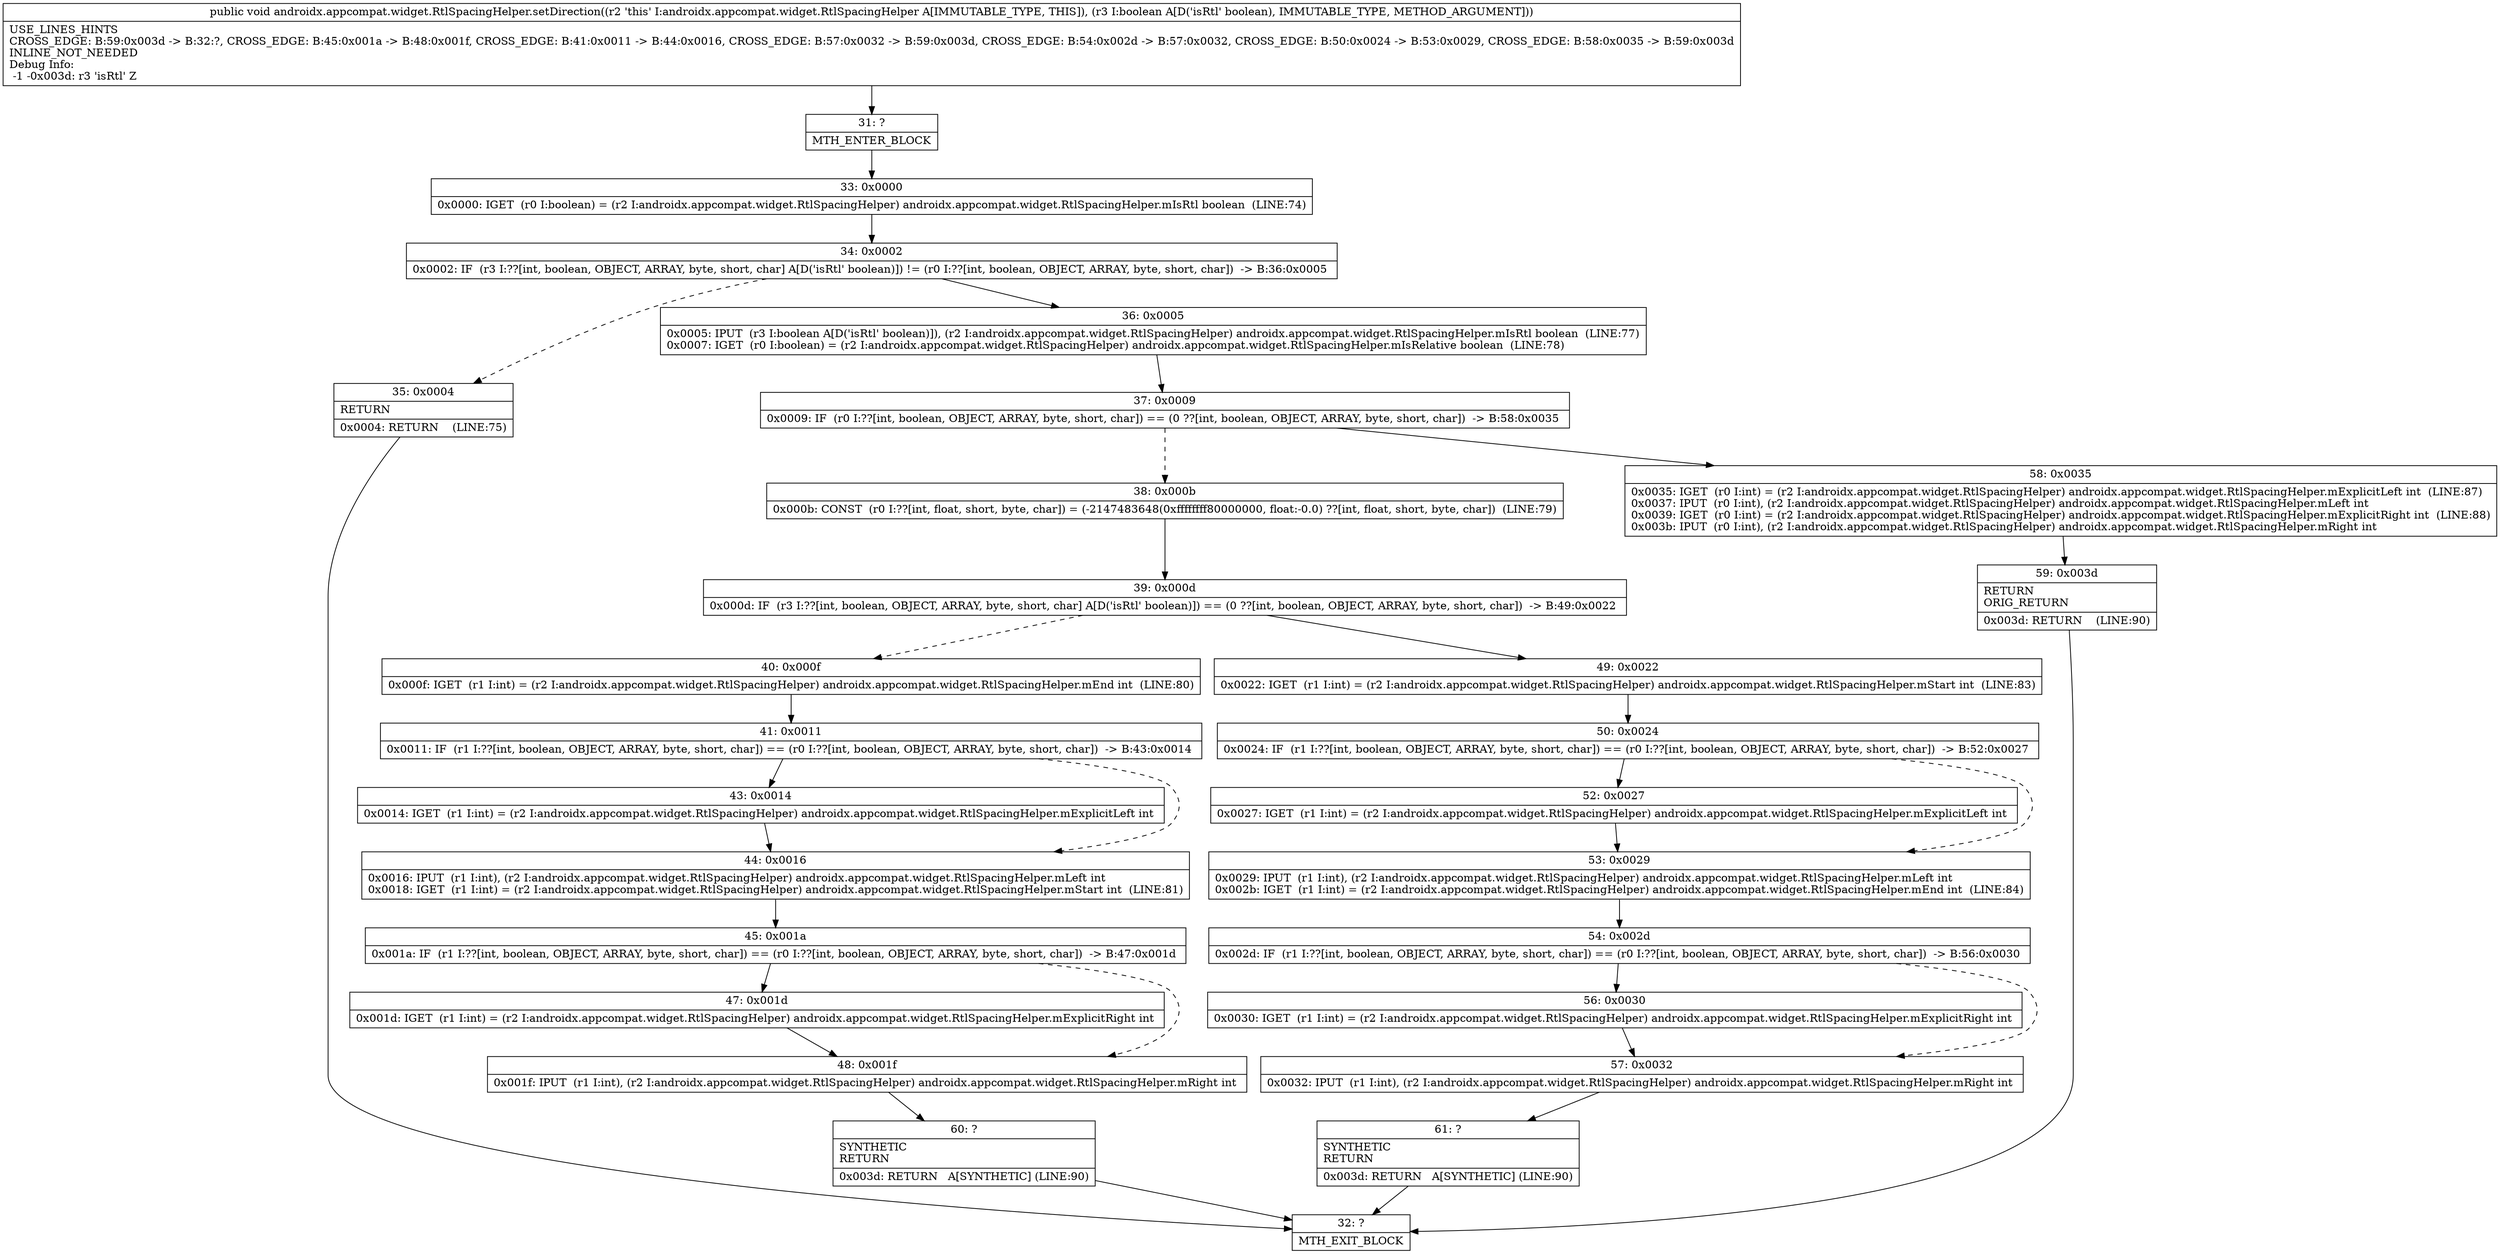 digraph "CFG forandroidx.appcompat.widget.RtlSpacingHelper.setDirection(Z)V" {
Node_31 [shape=record,label="{31\:\ ?|MTH_ENTER_BLOCK\l}"];
Node_33 [shape=record,label="{33\:\ 0x0000|0x0000: IGET  (r0 I:boolean) = (r2 I:androidx.appcompat.widget.RtlSpacingHelper) androidx.appcompat.widget.RtlSpacingHelper.mIsRtl boolean  (LINE:74)\l}"];
Node_34 [shape=record,label="{34\:\ 0x0002|0x0002: IF  (r3 I:??[int, boolean, OBJECT, ARRAY, byte, short, char] A[D('isRtl' boolean)]) != (r0 I:??[int, boolean, OBJECT, ARRAY, byte, short, char])  \-\> B:36:0x0005 \l}"];
Node_35 [shape=record,label="{35\:\ 0x0004|RETURN\l|0x0004: RETURN    (LINE:75)\l}"];
Node_32 [shape=record,label="{32\:\ ?|MTH_EXIT_BLOCK\l}"];
Node_36 [shape=record,label="{36\:\ 0x0005|0x0005: IPUT  (r3 I:boolean A[D('isRtl' boolean)]), (r2 I:androidx.appcompat.widget.RtlSpacingHelper) androidx.appcompat.widget.RtlSpacingHelper.mIsRtl boolean  (LINE:77)\l0x0007: IGET  (r0 I:boolean) = (r2 I:androidx.appcompat.widget.RtlSpacingHelper) androidx.appcompat.widget.RtlSpacingHelper.mIsRelative boolean  (LINE:78)\l}"];
Node_37 [shape=record,label="{37\:\ 0x0009|0x0009: IF  (r0 I:??[int, boolean, OBJECT, ARRAY, byte, short, char]) == (0 ??[int, boolean, OBJECT, ARRAY, byte, short, char])  \-\> B:58:0x0035 \l}"];
Node_38 [shape=record,label="{38\:\ 0x000b|0x000b: CONST  (r0 I:??[int, float, short, byte, char]) = (\-2147483648(0xffffffff80000000, float:\-0.0) ??[int, float, short, byte, char])  (LINE:79)\l}"];
Node_39 [shape=record,label="{39\:\ 0x000d|0x000d: IF  (r3 I:??[int, boolean, OBJECT, ARRAY, byte, short, char] A[D('isRtl' boolean)]) == (0 ??[int, boolean, OBJECT, ARRAY, byte, short, char])  \-\> B:49:0x0022 \l}"];
Node_40 [shape=record,label="{40\:\ 0x000f|0x000f: IGET  (r1 I:int) = (r2 I:androidx.appcompat.widget.RtlSpacingHelper) androidx.appcompat.widget.RtlSpacingHelper.mEnd int  (LINE:80)\l}"];
Node_41 [shape=record,label="{41\:\ 0x0011|0x0011: IF  (r1 I:??[int, boolean, OBJECT, ARRAY, byte, short, char]) == (r0 I:??[int, boolean, OBJECT, ARRAY, byte, short, char])  \-\> B:43:0x0014 \l}"];
Node_43 [shape=record,label="{43\:\ 0x0014|0x0014: IGET  (r1 I:int) = (r2 I:androidx.appcompat.widget.RtlSpacingHelper) androidx.appcompat.widget.RtlSpacingHelper.mExplicitLeft int \l}"];
Node_44 [shape=record,label="{44\:\ 0x0016|0x0016: IPUT  (r1 I:int), (r2 I:androidx.appcompat.widget.RtlSpacingHelper) androidx.appcompat.widget.RtlSpacingHelper.mLeft int \l0x0018: IGET  (r1 I:int) = (r2 I:androidx.appcompat.widget.RtlSpacingHelper) androidx.appcompat.widget.RtlSpacingHelper.mStart int  (LINE:81)\l}"];
Node_45 [shape=record,label="{45\:\ 0x001a|0x001a: IF  (r1 I:??[int, boolean, OBJECT, ARRAY, byte, short, char]) == (r0 I:??[int, boolean, OBJECT, ARRAY, byte, short, char])  \-\> B:47:0x001d \l}"];
Node_47 [shape=record,label="{47\:\ 0x001d|0x001d: IGET  (r1 I:int) = (r2 I:androidx.appcompat.widget.RtlSpacingHelper) androidx.appcompat.widget.RtlSpacingHelper.mExplicitRight int \l}"];
Node_48 [shape=record,label="{48\:\ 0x001f|0x001f: IPUT  (r1 I:int), (r2 I:androidx.appcompat.widget.RtlSpacingHelper) androidx.appcompat.widget.RtlSpacingHelper.mRight int \l}"];
Node_60 [shape=record,label="{60\:\ ?|SYNTHETIC\lRETURN\l|0x003d: RETURN   A[SYNTHETIC] (LINE:90)\l}"];
Node_49 [shape=record,label="{49\:\ 0x0022|0x0022: IGET  (r1 I:int) = (r2 I:androidx.appcompat.widget.RtlSpacingHelper) androidx.appcompat.widget.RtlSpacingHelper.mStart int  (LINE:83)\l}"];
Node_50 [shape=record,label="{50\:\ 0x0024|0x0024: IF  (r1 I:??[int, boolean, OBJECT, ARRAY, byte, short, char]) == (r0 I:??[int, boolean, OBJECT, ARRAY, byte, short, char])  \-\> B:52:0x0027 \l}"];
Node_52 [shape=record,label="{52\:\ 0x0027|0x0027: IGET  (r1 I:int) = (r2 I:androidx.appcompat.widget.RtlSpacingHelper) androidx.appcompat.widget.RtlSpacingHelper.mExplicitLeft int \l}"];
Node_53 [shape=record,label="{53\:\ 0x0029|0x0029: IPUT  (r1 I:int), (r2 I:androidx.appcompat.widget.RtlSpacingHelper) androidx.appcompat.widget.RtlSpacingHelper.mLeft int \l0x002b: IGET  (r1 I:int) = (r2 I:androidx.appcompat.widget.RtlSpacingHelper) androidx.appcompat.widget.RtlSpacingHelper.mEnd int  (LINE:84)\l}"];
Node_54 [shape=record,label="{54\:\ 0x002d|0x002d: IF  (r1 I:??[int, boolean, OBJECT, ARRAY, byte, short, char]) == (r0 I:??[int, boolean, OBJECT, ARRAY, byte, short, char])  \-\> B:56:0x0030 \l}"];
Node_56 [shape=record,label="{56\:\ 0x0030|0x0030: IGET  (r1 I:int) = (r2 I:androidx.appcompat.widget.RtlSpacingHelper) androidx.appcompat.widget.RtlSpacingHelper.mExplicitRight int \l}"];
Node_57 [shape=record,label="{57\:\ 0x0032|0x0032: IPUT  (r1 I:int), (r2 I:androidx.appcompat.widget.RtlSpacingHelper) androidx.appcompat.widget.RtlSpacingHelper.mRight int \l}"];
Node_61 [shape=record,label="{61\:\ ?|SYNTHETIC\lRETURN\l|0x003d: RETURN   A[SYNTHETIC] (LINE:90)\l}"];
Node_58 [shape=record,label="{58\:\ 0x0035|0x0035: IGET  (r0 I:int) = (r2 I:androidx.appcompat.widget.RtlSpacingHelper) androidx.appcompat.widget.RtlSpacingHelper.mExplicitLeft int  (LINE:87)\l0x0037: IPUT  (r0 I:int), (r2 I:androidx.appcompat.widget.RtlSpacingHelper) androidx.appcompat.widget.RtlSpacingHelper.mLeft int \l0x0039: IGET  (r0 I:int) = (r2 I:androidx.appcompat.widget.RtlSpacingHelper) androidx.appcompat.widget.RtlSpacingHelper.mExplicitRight int  (LINE:88)\l0x003b: IPUT  (r0 I:int), (r2 I:androidx.appcompat.widget.RtlSpacingHelper) androidx.appcompat.widget.RtlSpacingHelper.mRight int \l}"];
Node_59 [shape=record,label="{59\:\ 0x003d|RETURN\lORIG_RETURN\l|0x003d: RETURN    (LINE:90)\l}"];
MethodNode[shape=record,label="{public void androidx.appcompat.widget.RtlSpacingHelper.setDirection((r2 'this' I:androidx.appcompat.widget.RtlSpacingHelper A[IMMUTABLE_TYPE, THIS]), (r3 I:boolean A[D('isRtl' boolean), IMMUTABLE_TYPE, METHOD_ARGUMENT]))  | USE_LINES_HINTS\lCROSS_EDGE: B:59:0x003d \-\> B:32:?, CROSS_EDGE: B:45:0x001a \-\> B:48:0x001f, CROSS_EDGE: B:41:0x0011 \-\> B:44:0x0016, CROSS_EDGE: B:57:0x0032 \-\> B:59:0x003d, CROSS_EDGE: B:54:0x002d \-\> B:57:0x0032, CROSS_EDGE: B:50:0x0024 \-\> B:53:0x0029, CROSS_EDGE: B:58:0x0035 \-\> B:59:0x003d\lINLINE_NOT_NEEDED\lDebug Info:\l  \-1 \-0x003d: r3 'isRtl' Z\l}"];
MethodNode -> Node_31;Node_31 -> Node_33;
Node_33 -> Node_34;
Node_34 -> Node_35[style=dashed];
Node_34 -> Node_36;
Node_35 -> Node_32;
Node_36 -> Node_37;
Node_37 -> Node_38[style=dashed];
Node_37 -> Node_58;
Node_38 -> Node_39;
Node_39 -> Node_40[style=dashed];
Node_39 -> Node_49;
Node_40 -> Node_41;
Node_41 -> Node_43;
Node_41 -> Node_44[style=dashed];
Node_43 -> Node_44;
Node_44 -> Node_45;
Node_45 -> Node_47;
Node_45 -> Node_48[style=dashed];
Node_47 -> Node_48;
Node_48 -> Node_60;
Node_60 -> Node_32;
Node_49 -> Node_50;
Node_50 -> Node_52;
Node_50 -> Node_53[style=dashed];
Node_52 -> Node_53;
Node_53 -> Node_54;
Node_54 -> Node_56;
Node_54 -> Node_57[style=dashed];
Node_56 -> Node_57;
Node_57 -> Node_61;
Node_61 -> Node_32;
Node_58 -> Node_59;
Node_59 -> Node_32;
}

